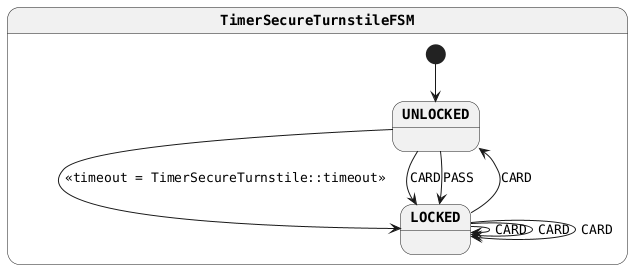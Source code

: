 @startuml
skinparam monochrome true
skinparam StateFontName Helvetica
skinparam defaultFontName Monospaced
skinparam defaultFontStyle Bold
skinparam state {
    FontStyle Bold
}
state TimerSecureTurnstileFSM {
[*] --> UNLOCKED
LOCKED --> LOCKED : CARD
LOCKED --> LOCKED : CARD
LOCKED --> UNLOCKED : CARD
LOCKED --> LOCKED : CARD
UNLOCKED --> LOCKED : <<timeout = TimerSecureTurnstile::timeout>>
UNLOCKED --> LOCKED : CARD
UNLOCKED --> LOCKED : PASS
}
@enduml
